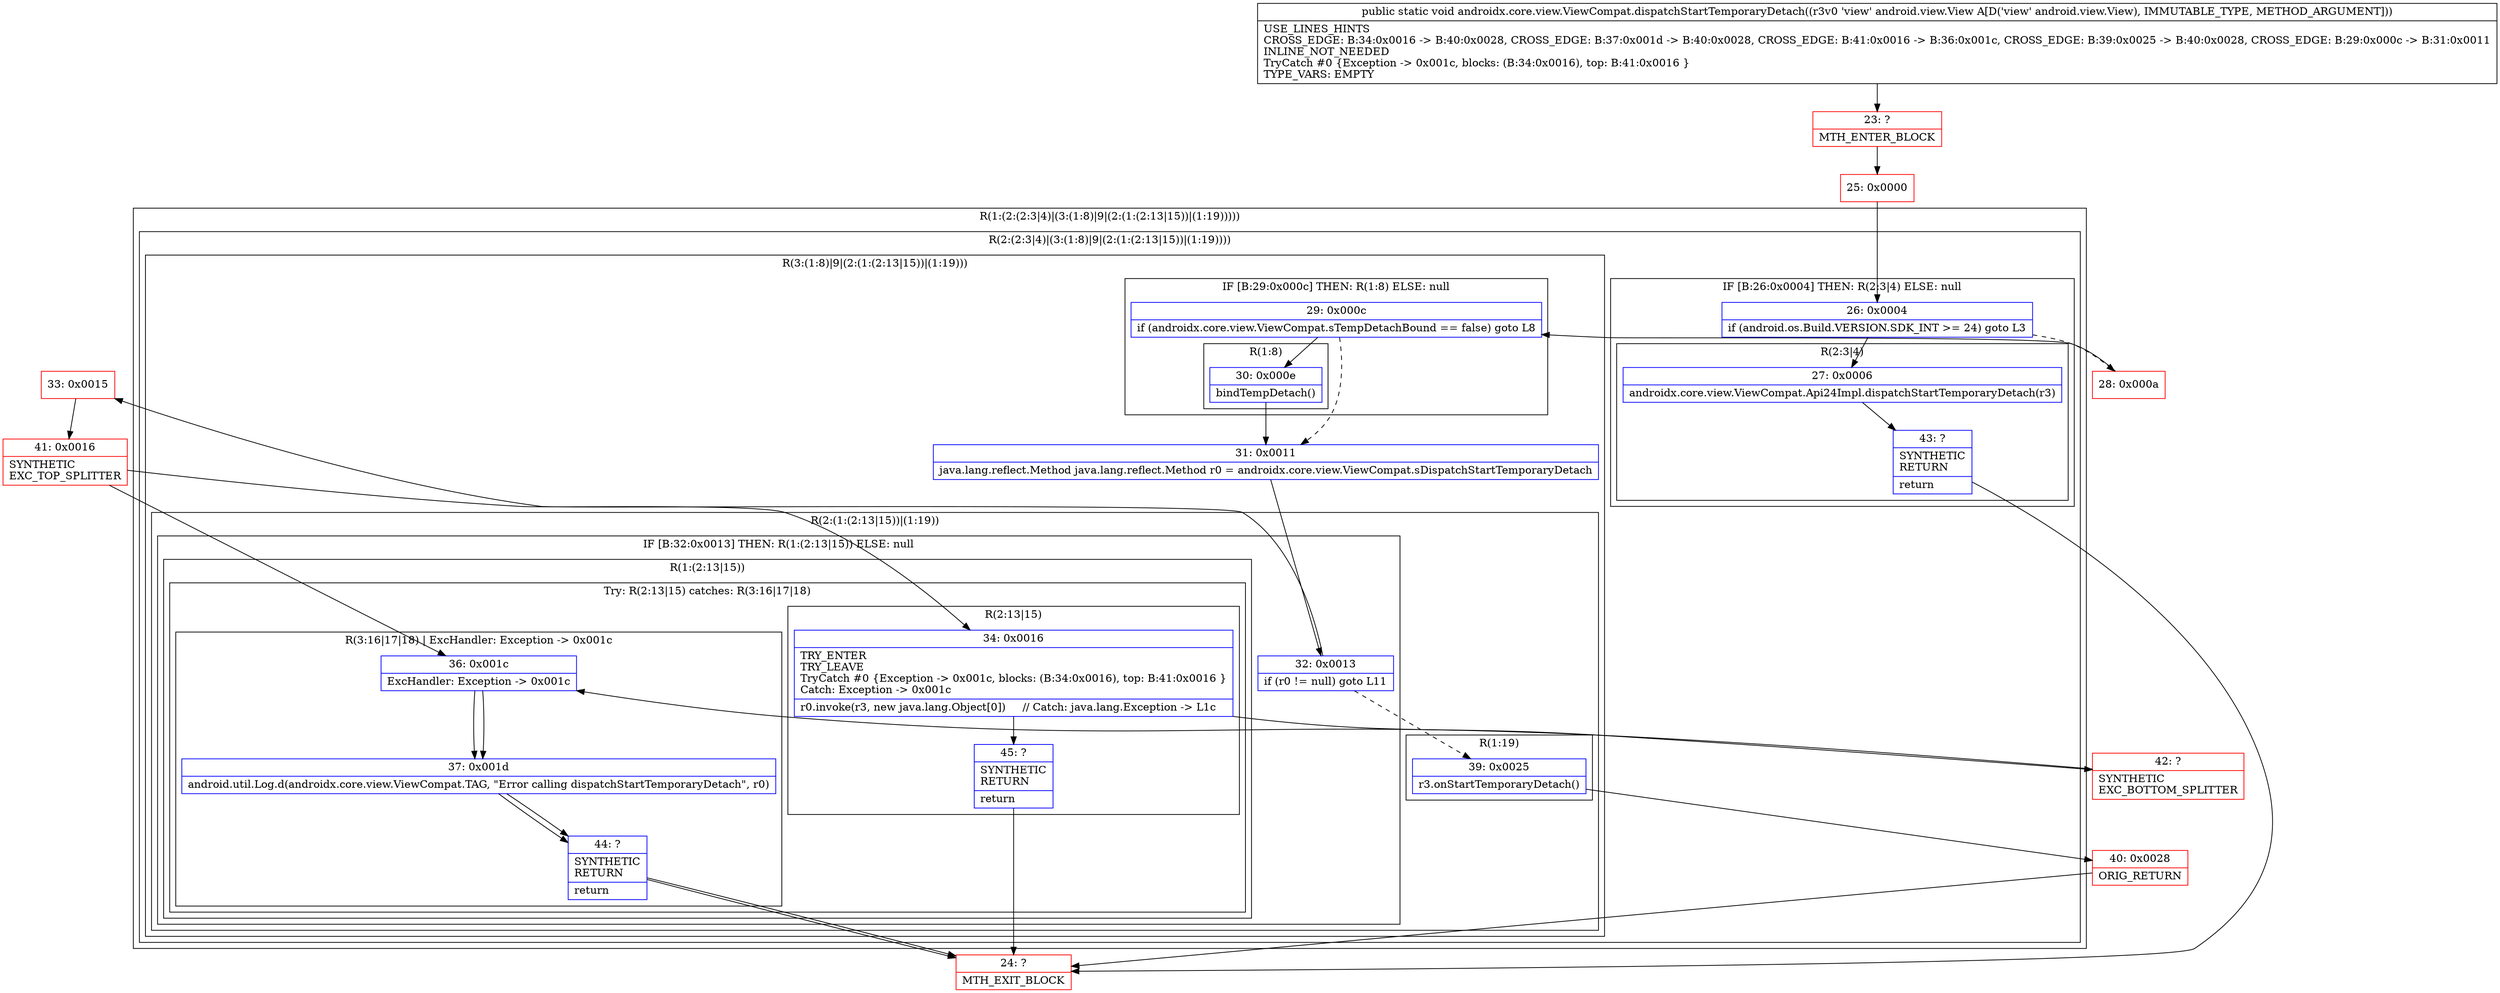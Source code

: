 digraph "CFG forandroidx.core.view.ViewCompat.dispatchStartTemporaryDetach(Landroid\/view\/View;)V" {
subgraph cluster_Region_2029971434 {
label = "R(1:(2:(2:3|4)|(3:(1:8)|9|(2:(1:(2:13|15))|(1:19)))))";
node [shape=record,color=blue];
subgraph cluster_Region_239252993 {
label = "R(2:(2:3|4)|(3:(1:8)|9|(2:(1:(2:13|15))|(1:19))))";
node [shape=record,color=blue];
subgraph cluster_IfRegion_947648682 {
label = "IF [B:26:0x0004] THEN: R(2:3|4) ELSE: null";
node [shape=record,color=blue];
Node_26 [shape=record,label="{26\:\ 0x0004|if (android.os.Build.VERSION.SDK_INT \>= 24) goto L3\l}"];
subgraph cluster_Region_1008869889 {
label = "R(2:3|4)";
node [shape=record,color=blue];
Node_27 [shape=record,label="{27\:\ 0x0006|androidx.core.view.ViewCompat.Api24Impl.dispatchStartTemporaryDetach(r3)\l}"];
Node_43 [shape=record,label="{43\:\ ?|SYNTHETIC\lRETURN\l|return\l}"];
}
}
subgraph cluster_Region_223514540 {
label = "R(3:(1:8)|9|(2:(1:(2:13|15))|(1:19)))";
node [shape=record,color=blue];
subgraph cluster_IfRegion_862737368 {
label = "IF [B:29:0x000c] THEN: R(1:8) ELSE: null";
node [shape=record,color=blue];
Node_29 [shape=record,label="{29\:\ 0x000c|if (androidx.core.view.ViewCompat.sTempDetachBound == false) goto L8\l}"];
subgraph cluster_Region_671418634 {
label = "R(1:8)";
node [shape=record,color=blue];
Node_30 [shape=record,label="{30\:\ 0x000e|bindTempDetach()\l}"];
}
}
Node_31 [shape=record,label="{31\:\ 0x0011|java.lang.reflect.Method java.lang.reflect.Method r0 = androidx.core.view.ViewCompat.sDispatchStartTemporaryDetach\l}"];
subgraph cluster_Region_1339824648 {
label = "R(2:(1:(2:13|15))|(1:19))";
node [shape=record,color=blue];
subgraph cluster_IfRegion_2054284543 {
label = "IF [B:32:0x0013] THEN: R(1:(2:13|15)) ELSE: null";
node [shape=record,color=blue];
Node_32 [shape=record,label="{32\:\ 0x0013|if (r0 != null) goto L11\l}"];
subgraph cluster_Region_1656949720 {
label = "R(1:(2:13|15))";
node [shape=record,color=blue];
subgraph cluster_TryCatchRegion_870344395 {
label = "Try: R(2:13|15) catches: R(3:16|17|18)";
node [shape=record,color=blue];
subgraph cluster_Region_765922880 {
label = "R(2:13|15)";
node [shape=record,color=blue];
Node_34 [shape=record,label="{34\:\ 0x0016|TRY_ENTER\lTRY_LEAVE\lTryCatch #0 \{Exception \-\> 0x001c, blocks: (B:34:0x0016), top: B:41:0x0016 \}\lCatch: Exception \-\> 0x001c\l|r0.invoke(r3, new java.lang.Object[0])     \/\/ Catch: java.lang.Exception \-\> L1c\l}"];
Node_45 [shape=record,label="{45\:\ ?|SYNTHETIC\lRETURN\l|return\l}"];
}
subgraph cluster_Region_867001572 {
label = "R(3:16|17|18) | ExcHandler: Exception \-\> 0x001c\l";
node [shape=record,color=blue];
Node_36 [shape=record,label="{36\:\ 0x001c|ExcHandler: Exception \-\> 0x001c\l}"];
Node_37 [shape=record,label="{37\:\ 0x001d|android.util.Log.d(androidx.core.view.ViewCompat.TAG, \"Error calling dispatchStartTemporaryDetach\", r0)\l}"];
Node_44 [shape=record,label="{44\:\ ?|SYNTHETIC\lRETURN\l|return\l}"];
}
}
}
}
subgraph cluster_Region_470688963 {
label = "R(1:19)";
node [shape=record,color=blue];
Node_39 [shape=record,label="{39\:\ 0x0025|r3.onStartTemporaryDetach()\l}"];
}
}
}
}
}
subgraph cluster_Region_867001572 {
label = "R(3:16|17|18) | ExcHandler: Exception \-\> 0x001c\l";
node [shape=record,color=blue];
Node_36 [shape=record,label="{36\:\ 0x001c|ExcHandler: Exception \-\> 0x001c\l}"];
Node_37 [shape=record,label="{37\:\ 0x001d|android.util.Log.d(androidx.core.view.ViewCompat.TAG, \"Error calling dispatchStartTemporaryDetach\", r0)\l}"];
Node_44 [shape=record,label="{44\:\ ?|SYNTHETIC\lRETURN\l|return\l}"];
}
Node_23 [shape=record,color=red,label="{23\:\ ?|MTH_ENTER_BLOCK\l}"];
Node_25 [shape=record,color=red,label="{25\:\ 0x0000}"];
Node_24 [shape=record,color=red,label="{24\:\ ?|MTH_EXIT_BLOCK\l}"];
Node_28 [shape=record,color=red,label="{28\:\ 0x000a}"];
Node_33 [shape=record,color=red,label="{33\:\ 0x0015}"];
Node_41 [shape=record,color=red,label="{41\:\ 0x0016|SYNTHETIC\lEXC_TOP_SPLITTER\l}"];
Node_42 [shape=record,color=red,label="{42\:\ ?|SYNTHETIC\lEXC_BOTTOM_SPLITTER\l}"];
Node_40 [shape=record,color=red,label="{40\:\ 0x0028|ORIG_RETURN\l}"];
MethodNode[shape=record,label="{public static void androidx.core.view.ViewCompat.dispatchStartTemporaryDetach((r3v0 'view' android.view.View A[D('view' android.view.View), IMMUTABLE_TYPE, METHOD_ARGUMENT]))  | USE_LINES_HINTS\lCROSS_EDGE: B:34:0x0016 \-\> B:40:0x0028, CROSS_EDGE: B:37:0x001d \-\> B:40:0x0028, CROSS_EDGE: B:41:0x0016 \-\> B:36:0x001c, CROSS_EDGE: B:39:0x0025 \-\> B:40:0x0028, CROSS_EDGE: B:29:0x000c \-\> B:31:0x0011\lINLINE_NOT_NEEDED\lTryCatch #0 \{Exception \-\> 0x001c, blocks: (B:34:0x0016), top: B:41:0x0016 \}\lTYPE_VARS: EMPTY\l}"];
MethodNode -> Node_23;Node_26 -> Node_27;
Node_26 -> Node_28[style=dashed];
Node_27 -> Node_43;
Node_43 -> Node_24;
Node_29 -> Node_30;
Node_29 -> Node_31[style=dashed];
Node_30 -> Node_31;
Node_31 -> Node_32;
Node_32 -> Node_33;
Node_32 -> Node_39[style=dashed];
Node_34 -> Node_42;
Node_34 -> Node_45;
Node_45 -> Node_24;
Node_36 -> Node_37;
Node_37 -> Node_44;
Node_44 -> Node_24;
Node_39 -> Node_40;
Node_36 -> Node_37;
Node_37 -> Node_44;
Node_44 -> Node_24;
Node_23 -> Node_25;
Node_25 -> Node_26;
Node_28 -> Node_29;
Node_33 -> Node_41;
Node_41 -> Node_34;
Node_41 -> Node_36;
Node_42 -> Node_36;
Node_40 -> Node_24;
}

